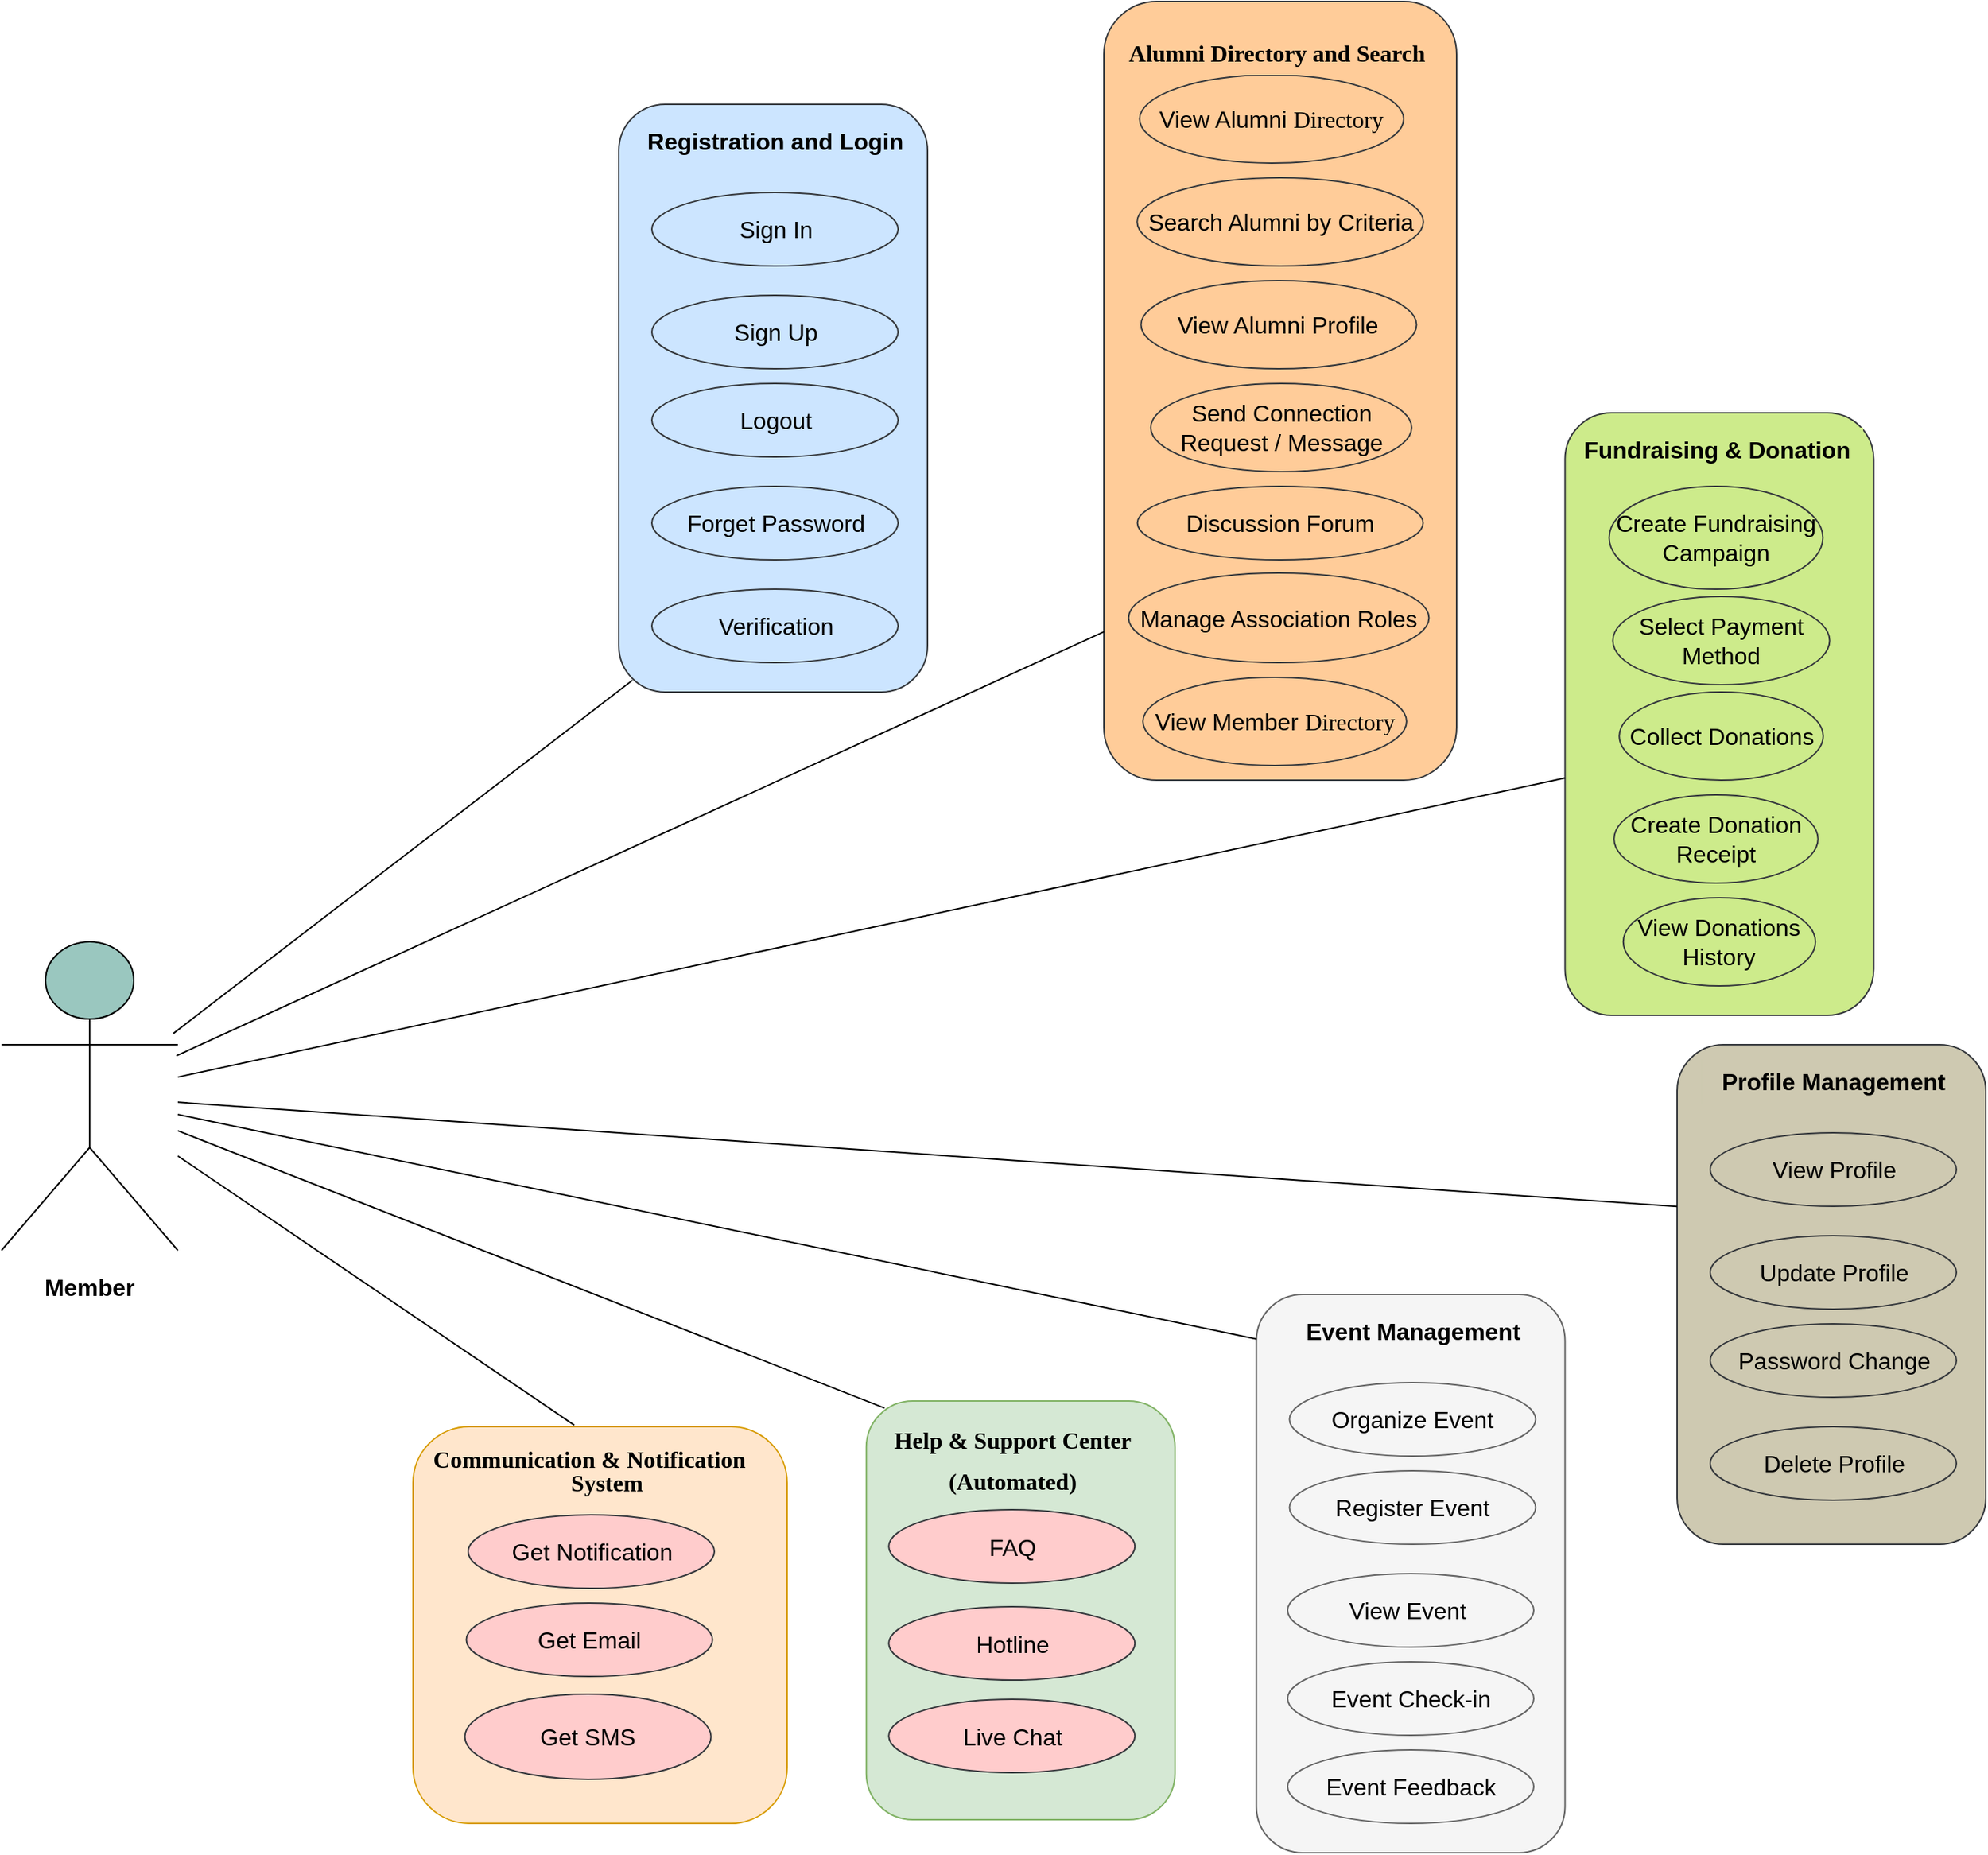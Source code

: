 <mxfile version="27.0.9">
  <diagram id="ZlMczgWSLFKLbH-kt61-" name="Page-1">
    <mxGraphModel grid="1" page="1" gridSize="10" guides="1" tooltips="1" connect="1" arrows="1" fold="1" pageScale="1" pageWidth="827" pageHeight="1169" background="#FFFFFF" math="0" shadow="0">
      <root>
        <mxCell id="0" />
        <mxCell id="1" parent="0" />
        <mxCell id="Bb0VLfqd_XReyqCJAb9b-1" value="" style="rounded=1;whiteSpace=wrap;html=1;labelBackgroundColor=none;fillColor=#cce5ff;strokeColor=#36393d;" vertex="1" parent="1">
          <mxGeometry x="480" y="-900" width="210" height="400" as="geometry" />
        </mxCell>
        <mxCell id="Bb0VLfqd_XReyqCJAb9b-2" value="&lt;font style=&quot;font-size: 16px;&quot;&gt;Sign In&lt;/font&gt;" style="ellipse;whiteSpace=wrap;html=1;labelBackgroundColor=none;rounded=1;fillColor=#cce5ff;strokeColor=#36393d;" vertex="1" parent="1">
          <mxGeometry x="502.5" y="-840" width="167.5" height="50" as="geometry" />
        </mxCell>
        <mxCell id="Bb0VLfqd_XReyqCJAb9b-5" value="&lt;font style=&quot;font-size: 16px;&quot;&gt;Sign Up&lt;/font&gt;" style="ellipse;whiteSpace=wrap;html=1;labelBackgroundColor=none;rounded=1;fillColor=#cce5ff;strokeColor=#36393d;" vertex="1" parent="1">
          <mxGeometry x="502.5" y="-770" width="167.5" height="50" as="geometry" />
        </mxCell>
        <mxCell id="Bb0VLfqd_XReyqCJAb9b-6" value="&lt;font style=&quot;font-size: 16px;&quot;&gt;Logout&lt;/font&gt;" style="ellipse;whiteSpace=wrap;html=1;labelBackgroundColor=none;rounded=1;fillColor=#cce5ff;strokeColor=#36393d;" vertex="1" parent="1">
          <mxGeometry x="502.5" y="-710" width="167.5" height="50" as="geometry" />
        </mxCell>
        <mxCell id="Bb0VLfqd_XReyqCJAb9b-7" value="&lt;font style=&quot;font-size: 16px;&quot;&gt;Forget Password&lt;/font&gt;" style="ellipse;whiteSpace=wrap;html=1;labelBackgroundColor=none;rounded=1;fillColor=#cce5ff;strokeColor=#36393d;" vertex="1" parent="1">
          <mxGeometry x="502.5" y="-640" width="167.5" height="50" as="geometry" />
        </mxCell>
        <mxCell id="Bb0VLfqd_XReyqCJAb9b-8" value="&lt;font style=&quot;font-size: 16px;&quot;&gt;Verification&lt;/font&gt;" style="ellipse;whiteSpace=wrap;html=1;labelBackgroundColor=none;rounded=1;fillColor=#cce5ff;strokeColor=#36393d;" vertex="1" parent="1">
          <mxGeometry x="502.5" y="-570" width="167.5" height="50" as="geometry" />
        </mxCell>
        <mxCell id="Bb0VLfqd_XReyqCJAb9b-9" value="&lt;b&gt;&lt;span style=&quot;font-size:12.0pt;line-height:107%;&lt;br/&gt;font-family:&amp;quot;Times New Roman&amp;quot;,serif;mso-fareast-font-family:&amp;quot;Times New Roman&amp;quot;;&lt;br/&gt;color:#262626;mso-ansi-language:EN-US;mso-fareast-language:EN-US;mso-bidi-language:&lt;br/&gt;AR-SA&quot;&gt;Registration and Login&lt;/span&gt;&lt;/b&gt;" style="text;html=1;align=center;verticalAlign=middle;whiteSpace=wrap;rounded=0;" vertex="1" parent="1">
          <mxGeometry x="496.88" y="-890" width="178.75" height="30" as="geometry" />
        </mxCell>
        <mxCell id="Bb0VLfqd_XReyqCJAb9b-10" value="" style="rounded=1;whiteSpace=wrap;html=1;labelBackgroundColor=none;fillColor=light-dark(#cec9b1, #1b1911);strokeColor=#36393d;" vertex="1" parent="1">
          <mxGeometry x="1200" y="-260" width="210" height="340" as="geometry" />
        </mxCell>
        <mxCell id="Bb0VLfqd_XReyqCJAb9b-11" value="&lt;font style=&quot;font-size: 16px;&quot;&gt;View Profile&lt;/font&gt;" style="ellipse;whiteSpace=wrap;html=1;labelBackgroundColor=none;rounded=1;fillColor=light-dark(#cec9b1, #1b1911);strokeColor=#36393d;" vertex="1" parent="1">
          <mxGeometry x="1222.5" y="-200" width="167.5" height="50" as="geometry" />
        </mxCell>
        <mxCell id="Bb0VLfqd_XReyqCJAb9b-12" value="&lt;font style=&quot;font-size: 16px;&quot;&gt;Update Profile&lt;/font&gt;" style="ellipse;whiteSpace=wrap;html=1;labelBackgroundColor=none;rounded=1;fillColor=light-dark(#cec9b1, #1b1911);strokeColor=#36393d;" vertex="1" parent="1">
          <mxGeometry x="1222.5" y="-130" width="167.5" height="50" as="geometry" />
        </mxCell>
        <mxCell id="Bb0VLfqd_XReyqCJAb9b-13" value="&lt;span style=&quot;font-size: 16px;&quot;&gt;Password Change&lt;/span&gt;" style="ellipse;whiteSpace=wrap;html=1;labelBackgroundColor=none;rounded=1;fillColor=light-dark(#cec9b1, #1b1911);strokeColor=#36393d;" vertex="1" parent="1">
          <mxGeometry x="1222.5" y="-70" width="167.5" height="50" as="geometry" />
        </mxCell>
        <mxCell id="Bb0VLfqd_XReyqCJAb9b-14" value="&lt;font style=&quot;font-size: 16px;&quot;&gt;Delete Profile&lt;/font&gt;" style="ellipse;whiteSpace=wrap;html=1;labelBackgroundColor=none;rounded=1;fillColor=light-dark(#cec9b1, #1b1911);strokeColor=#36393d;" vertex="1" parent="1">
          <mxGeometry x="1222.5" width="167.5" height="50" as="geometry" />
        </mxCell>
        <mxCell id="Bb0VLfqd_XReyqCJAb9b-16" value="&lt;span style=&quot;font-size: 16px;&quot;&gt;&lt;b&gt;Profile Management&lt;/b&gt;&lt;/span&gt;" style="text;html=1;align=center;verticalAlign=middle;whiteSpace=wrap;rounded=0;fillColor=light-dark(#cec9b1, #1b1911);strokeColor=none;" vertex="1" parent="1">
          <mxGeometry x="1216.88" y="-250" width="178.75" height="30" as="geometry" />
        </mxCell>
        <mxCell id="Bb0VLfqd_XReyqCJAb9b-17" value="" style="rounded=1;whiteSpace=wrap;html=1;labelBackgroundColor=none;fillColor=#ffcc99;strokeColor=#36393d;" vertex="1" parent="1">
          <mxGeometry x="810" y="-970" width="240" height="530" as="geometry" />
        </mxCell>
        <mxCell id="Bb0VLfqd_XReyqCJAb9b-18" value="&lt;span style=&quot;font-size: 16px;&quot;&gt;View Alumni&amp;nbsp;&lt;/span&gt;&lt;span style=&quot;text-indent: -24px;&quot;&gt;&lt;span style=&quot;font-size: 12pt; font-family: &amp;quot;Times New Roman&amp;quot;, serif;&quot;&gt;Directory&lt;/span&gt;&lt;/span&gt;" style="ellipse;whiteSpace=wrap;html=1;labelBackgroundColor=none;rounded=1;fillColor=#ffcc99;strokeColor=#36393d;" vertex="1" parent="1">
          <mxGeometry x="834.29" y="-920" width="179.69" height="60" as="geometry" />
        </mxCell>
        <mxCell id="Bb0VLfqd_XReyqCJAb9b-19" value="&lt;span style=&quot;font-size: 16px;&quot;&gt;Send Connection Request / Message&lt;/span&gt;" style="ellipse;whiteSpace=wrap;html=1;labelBackgroundColor=none;rounded=1;fillColor=#ffcc99;strokeColor=#36393d;" vertex="1" parent="1">
          <mxGeometry x="841.89" y="-710" width="177.5" height="60" as="geometry" />
        </mxCell>
        <mxCell id="Bb0VLfqd_XReyqCJAb9b-20" value="&lt;span style=&quot;font-size: 16px;&quot;&gt;Search Alumni by Criteria&lt;/span&gt;" style="ellipse;whiteSpace=wrap;html=1;labelBackgroundColor=none;rounded=1;fillColor=#ffcc99;strokeColor=#36393d;" vertex="1" parent="1">
          <mxGeometry x="832.63" y="-850" width="194.74" height="60" as="geometry" />
        </mxCell>
        <mxCell id="Bb0VLfqd_XReyqCJAb9b-21" value="&lt;font style=&quot;font-size: 16px;&quot;&gt;View Alumni Profile&lt;/font&gt;" style="ellipse;whiteSpace=wrap;html=1;labelBackgroundColor=none;rounded=1;fillColor=#ffcc99;strokeColor=#36393d;" vertex="1" parent="1">
          <mxGeometry x="835.25" y="-780" width="187.49" height="60" as="geometry" />
        </mxCell>
        <mxCell id="Bb0VLfqd_XReyqCJAb9b-23" value="&lt;p style=&quot;margin-bottom:0in;mso-add-space:auto;&lt;br/&gt;text-align:justify;text-indent:-.25in;line-height:115%;mso-list:l0 level1 lfo1;&lt;br/&gt;background:white&quot; class=&quot;MsoListParagraph&quot;&gt;&lt;span style=&quot;font-size: 12pt; font-family: Symbol; color: rgb(38, 38, 38);&quot;&gt;&lt;span style=&quot;font-variant-numeric: normal; font-variant-east-asian: normal; font-variant-alternates: normal; font-size-adjust: none; font-kerning: auto; font-optical-sizing: auto; font-feature-settings: normal; font-variation-settings: normal; font-variant-position: normal; font-variant-emoji: normal; font-stretch: normal; font-size: 7pt; line-height: normal; font-family: &amp;quot;Times New Roman&amp;quot;;&quot;&gt;&amp;nbsp; &amp;nbsp; &amp;nbsp; &amp;nbsp;&amp;nbsp;&lt;/span&gt;&lt;/span&gt;&lt;b&gt;&lt;span style=&quot;font-size:12.0pt;line-height:&lt;br/&gt;115%;font-family:&amp;quot;Times New Roman&amp;quot;,serif;mso-fareast-font-family:&amp;quot;Times New Roman&amp;quot;;&lt;br/&gt;color:#262626&quot;&gt;Alumni Directory and Search&lt;/span&gt;&lt;/b&gt;&lt;span style=&quot;line-height: 115%; font-family: &amp;quot;Times New Roman&amp;quot;, serif; color: rgb(38, 38, 38);&quot;&gt;&lt;/span&gt;&lt;/p&gt;" style="text;html=1;align=center;verticalAlign=middle;whiteSpace=wrap;rounded=0;strokeColor=none;fillColor=#ffcc99;" vertex="1" parent="1">
          <mxGeometry x="829.08" y="-960" width="203.12" height="40" as="geometry" />
        </mxCell>
        <mxCell id="Bb0VLfqd_XReyqCJAb9b-27" value="&lt;font style=&quot;font-size: 16px;&quot;&gt;Discussion Forum&lt;/font&gt;" style="ellipse;whiteSpace=wrap;html=1;labelBackgroundColor=none;rounded=1;fillColor=none;strokeColor=#36393d;" vertex="1" parent="1">
          <mxGeometry x="832.82" y="-640" width="194.37" height="50" as="geometry" />
        </mxCell>
        <mxCell id="Bb0VLfqd_XReyqCJAb9b-28" value="&lt;font style=&quot;font-size: 16px;&quot;&gt;Manage Association Roles&lt;/font&gt;" style="ellipse;whiteSpace=wrap;html=1;labelBackgroundColor=none;rounded=1;fillColor=none;strokeColor=#36393d;" vertex="1" parent="1">
          <mxGeometry x="826.81" y="-581" width="204.37" height="61" as="geometry" />
        </mxCell>
        <mxCell id="Bb0VLfqd_XReyqCJAb9b-29" value="&lt;span style=&quot;font-size: 16px;&quot;&gt;View Member&amp;nbsp;&lt;/span&gt;&lt;span style=&quot;text-indent: -24px;&quot;&gt;&lt;span style=&quot;font-size: 12pt; font-family: &amp;quot;Times New Roman&amp;quot;, serif;&quot;&gt;Directory&lt;/span&gt;&lt;/span&gt;" style="ellipse;whiteSpace=wrap;html=1;labelBackgroundColor=none;rounded=1;fillColor=none;strokeColor=#36393d;" vertex="1" parent="1">
          <mxGeometry x="836.57" y="-510" width="179.38" height="60" as="geometry" />
        </mxCell>
        <mxCell id="Bb0VLfqd_XReyqCJAb9b-31" value="" style="rounded=1;whiteSpace=wrap;html=1;labelBackgroundColor=none;fillColor=#f5f5f5;strokeColor=#666666;gradientColor=none;" vertex="1" parent="1">
          <mxGeometry x="913.75" y="-90" width="210" height="380" as="geometry" />
        </mxCell>
        <mxCell id="Bb0VLfqd_XReyqCJAb9b-32" value="&lt;font style=&quot;font-size: 16px;&quot;&gt;Organize Event&lt;/font&gt;" style="ellipse;whiteSpace=wrap;html=1;labelBackgroundColor=none;rounded=1;fillColor=#f5f5f5;strokeColor=#666666;gradientColor=none;" vertex="1" parent="1">
          <mxGeometry x="936.25" y="-30" width="167.5" height="50" as="geometry" />
        </mxCell>
        <mxCell id="Bb0VLfqd_XReyqCJAb9b-33" value="&lt;font style=&quot;font-size: 16px;&quot;&gt;View Event&amp;nbsp;&lt;/font&gt;" style="ellipse;whiteSpace=wrap;html=1;labelBackgroundColor=none;rounded=1;fillColor=#f5f5f5;strokeColor=#666666;gradientColor=none;" vertex="1" parent="1">
          <mxGeometry x="935" y="100" width="167.5" height="50" as="geometry" />
        </mxCell>
        <mxCell id="Bb0VLfqd_XReyqCJAb9b-34" value="&lt;font style=&quot;font-size: 16px;&quot;&gt;Event Feedback&lt;/font&gt;" style="ellipse;whiteSpace=wrap;html=1;labelBackgroundColor=none;rounded=1;fillColor=#f5f5f5;strokeColor=#666666;gradientColor=none;" vertex="1" parent="1">
          <mxGeometry x="935" y="220" width="167.5" height="50" as="geometry" />
        </mxCell>
        <mxCell id="Bb0VLfqd_XReyqCJAb9b-35" value="&lt;font style=&quot;font-size: 16px;&quot;&gt;Event Check-in&lt;/font&gt;" style="ellipse;whiteSpace=wrap;html=1;labelBackgroundColor=none;rounded=1;fillColor=#f5f5f5;strokeColor=#666666;gradientColor=none;" vertex="1" parent="1">
          <mxGeometry x="935" y="160" width="167.5" height="50" as="geometry" />
        </mxCell>
        <mxCell id="Bb0VLfqd_XReyqCJAb9b-36" value="&lt;font style=&quot;font-size: 16px;&quot;&gt;Register Event&lt;/font&gt;" style="ellipse;whiteSpace=wrap;html=1;labelBackgroundColor=none;rounded=1;fillColor=#f5f5f5;strokeColor=#666666;gradientColor=none;" vertex="1" parent="1">
          <mxGeometry x="936.26" y="30" width="167.5" height="50" as="geometry" />
        </mxCell>
        <mxCell id="Bb0VLfqd_XReyqCJAb9b-37" value="&lt;b&gt;&lt;span style=&quot;font-size:12.0pt;line-height:107%;&lt;br/&gt;font-family:&amp;quot;Times New Roman&amp;quot;,serif;mso-fareast-font-family:&amp;quot;Times New Roman&amp;quot;;&lt;br/&gt;color:#262626;mso-ansi-language:EN-US;mso-fareast-language:EN-US;mso-bidi-language:&lt;br/&gt;AR-SA&quot;&gt;Event Management&lt;/span&gt;&lt;/b&gt;" style="text;html=1;align=center;verticalAlign=middle;whiteSpace=wrap;rounded=0;strokeColor=none;fillColor=#f5f5f5;gradientColor=none;" vertex="1" parent="1">
          <mxGeometry x="930.63" y="-80" width="178.75" height="30" as="geometry" />
        </mxCell>
        <mxCell id="Bb0VLfqd_XReyqCJAb9b-38" value="" style="rounded=1;whiteSpace=wrap;html=1;labelBackgroundColor=none;fillColor=#cdeb8b;strokeColor=#36393d;" vertex="1" parent="1">
          <mxGeometry x="1123.75" y="-690" width="210" height="410" as="geometry" />
        </mxCell>
        <mxCell id="Bb0VLfqd_XReyqCJAb9b-39" value="&lt;font style=&quot;font-size: 16px;&quot;&gt;Collect Donations&lt;/font&gt;" style="ellipse;whiteSpace=wrap;html=1;labelBackgroundColor=none;rounded=1;fillColor=#cdeb8b;strokeColor=#36393d;" vertex="1" parent="1">
          <mxGeometry x="1160.63" y="-500" width="138.75" height="60" as="geometry" />
        </mxCell>
        <mxCell id="Bb0VLfqd_XReyqCJAb9b-40" value="&lt;font style=&quot;font-size: 16px;&quot;&gt;View Donations History&lt;/font&gt;" style="ellipse;whiteSpace=wrap;html=1;labelBackgroundColor=none;rounded=1;fillColor=#cdeb8b;strokeColor=#36393d;" vertex="1" parent="1">
          <mxGeometry x="1163.39" y="-360" width="130.72" height="60" as="geometry" />
        </mxCell>
        <mxCell id="Bb0VLfqd_XReyqCJAb9b-41" value="&lt;span style=&quot;font-size: 16px;&quot;&gt;Create Fundraising Campaign&lt;/span&gt;" style="ellipse;whiteSpace=wrap;html=1;labelBackgroundColor=none;rounded=1;fillColor=#cdeb8b;strokeColor=#36393d;" vertex="1" parent="1">
          <mxGeometry x="1153.75" y="-640" width="145.43" height="70" as="geometry" />
        </mxCell>
        <mxCell id="Bb0VLfqd_XReyqCJAb9b-42" value="&lt;font style=&quot;font-size: 16px;&quot;&gt;Create Donation Receipt&lt;/font&gt;" style="ellipse;whiteSpace=wrap;html=1;labelBackgroundColor=none;rounded=1;fillColor=#cdeb8b;strokeColor=#36393d;" vertex="1" parent="1">
          <mxGeometry x="1157.09" y="-430" width="138.75" height="60" as="geometry" />
        </mxCell>
        <mxCell id="Bb0VLfqd_XReyqCJAb9b-43" value="&lt;span style=&quot;font-size: 16px;&quot;&gt;Select Payment Method&lt;/span&gt;" style="ellipse;whiteSpace=wrap;html=1;labelBackgroundColor=none;rounded=1;fillColor=#cdeb8b;strokeColor=#36393d;" vertex="1" parent="1">
          <mxGeometry x="1156.26" y="-565" width="147.5" height="60" as="geometry" />
        </mxCell>
        <mxCell id="Bb0VLfqd_XReyqCJAb9b-44" value="&lt;b&gt;&lt;span style=&quot;font-size:12.0pt;line-height:107%;&lt;br/&gt;font-family:&amp;quot;Times New Roman&amp;quot;,serif;mso-fareast-font-family:&amp;quot;Times New Roman&amp;quot;;&lt;br/&gt;color:#262626;mso-ansi-language:EN-US;mso-fareast-language:EN-US;mso-bidi-language:&lt;br/&gt;AR-SA&quot;&gt;Fundraising &amp;amp; Donation&amp;nbsp;&lt;/span&gt;&lt;/b&gt;" style="text;html=1;align=center;verticalAlign=middle;whiteSpace=wrap;rounded=0;fillColor=#cdeb8b;strokeColor=none;" vertex="1" parent="1">
          <mxGeometry x="1133.44" y="-680" width="193.12" height="30" as="geometry" />
        </mxCell>
        <mxCell id="jl0400vtrYUEeYDO2_m0-6" value="" style="shape=umlActor;verticalLabelPosition=bottom;verticalAlign=top;html=1;outlineConnect=0;fillColor=#9AC7BF;" vertex="1" parent="1">
          <mxGeometry x="60" y="-330" width="120" height="210" as="geometry" />
        </mxCell>
        <mxCell id="jl0400vtrYUEeYDO2_m0-7" value="" style="endArrow=none;html=1;rounded=0;entryX=0.044;entryY=0.98;entryDx=0;entryDy=0;entryPerimeter=0;" edge="1" parent="1" target="Bb0VLfqd_XReyqCJAb9b-1">
          <mxGeometry width="50" height="50" relative="1" as="geometry">
            <mxPoint x="177" y="-267.707" as="sourcePoint" />
            <mxPoint x="492.96" y="-492.6" as="targetPoint" />
          </mxGeometry>
        </mxCell>
        <mxCell id="jl0400vtrYUEeYDO2_m0-8" value="" style="endArrow=none;html=1;rounded=0;entryX=0.005;entryY=0.897;entryDx=0;entryDy=0;entryPerimeter=0;" edge="1" parent="1">
          <mxGeometry width="50" height="50" relative="1" as="geometry">
            <mxPoint x="179" y="-252.439" as="sourcePoint" />
            <mxPoint x="810.1" y="-541.05" as="targetPoint" />
          </mxGeometry>
        </mxCell>
        <mxCell id="jl0400vtrYUEeYDO2_m0-9" value="" style="endArrow=none;html=1;rounded=0;entryX=0;entryY=0.606;entryDx=0;entryDy=0;entryPerimeter=0;" edge="1" parent="1" source="jl0400vtrYUEeYDO2_m0-6" target="Bb0VLfqd_XReyqCJAb9b-38">
          <mxGeometry width="50" height="50" relative="1" as="geometry">
            <mxPoint x="490" y="-30" as="sourcePoint" />
            <mxPoint x="540" y="-80" as="targetPoint" />
          </mxGeometry>
        </mxCell>
        <mxCell id="jl0400vtrYUEeYDO2_m0-10" value="" style="endArrow=none;html=1;rounded=0;entryX=0;entryY=0.324;entryDx=0;entryDy=0;entryPerimeter=0;" edge="1" parent="1" source="jl0400vtrYUEeYDO2_m0-6" target="Bb0VLfqd_XReyqCJAb9b-10">
          <mxGeometry width="50" height="50" relative="1" as="geometry">
            <mxPoint x="870" y="10" as="sourcePoint" />
            <mxPoint x="920" y="-40" as="targetPoint" />
          </mxGeometry>
        </mxCell>
        <mxCell id="jl0400vtrYUEeYDO2_m0-12" value="" style="endArrow=none;html=1;rounded=0;entryX=0.001;entryY=0.08;entryDx=0;entryDy=0;entryPerimeter=0;" edge="1" parent="1" source="jl0400vtrYUEeYDO2_m0-6" target="Bb0VLfqd_XReyqCJAb9b-31">
          <mxGeometry width="50" height="50" relative="1" as="geometry">
            <mxPoint x="530" y="-60" as="sourcePoint" />
            <mxPoint x="580" y="-110" as="targetPoint" />
          </mxGeometry>
        </mxCell>
        <mxCell id="jl0400vtrYUEeYDO2_m0-16" value="&lt;font style=&quot;font-size: 16px;&quot;&gt;&lt;b&gt;Member&lt;/b&gt;&lt;/font&gt;" style="text;html=1;align=center;verticalAlign=middle;whiteSpace=wrap;rounded=0;fillColor=none;" vertex="1" parent="1">
          <mxGeometry x="90" y="-110" width="60" height="30" as="geometry" />
        </mxCell>
        <mxCell id="IlbmNx4RSXjxos0xUWgO-1" value="" style="rounded=1;whiteSpace=wrap;html=1;labelBackgroundColor=none;fillColor=#d5e8d4;strokeColor=#82b366;" vertex="1" parent="1">
          <mxGeometry x="648.39" y="-17.5" width="210" height="285" as="geometry" />
        </mxCell>
        <mxCell id="IlbmNx4RSXjxos0xUWgO-2" value="&lt;p style=&quot;margin-bottom:0in;mso-add-space:auto;&lt;br/&gt;text-align:justify;text-indent:-.25in;line-height:115%;mso-list:l0 level1 lfo1;&lt;br/&gt;background:white&quot; class=&quot;MsoListParagraph&quot;&gt;&lt;font face=&quot;Times New Roman, serif&quot;&gt;&lt;span style=&quot;font-size: 16px;&quot;&gt;&lt;b&gt;Help &amp;amp; Support Center&lt;/b&gt;&lt;/span&gt;&lt;/font&gt;&lt;/p&gt;&lt;p style=&quot;margin-bottom:0in;mso-add-space:auto;&lt;br/&gt;text-align:justify;text-indent:-.25in;line-height:115%;mso-list:l0 level1 lfo1;&lt;br/&gt;background:white&quot; class=&quot;MsoListParagraph&quot;&gt;&lt;font face=&quot;Times New Roman, serif&quot;&gt;&lt;span style=&quot;font-size: 16px;&quot;&gt;&lt;b&gt;(Automated)&lt;/b&gt;&lt;/span&gt;&lt;/font&gt;&lt;/p&gt;" style="text;html=1;align=center;verticalAlign=middle;whiteSpace=wrap;rounded=0;fillColor=none;strokeColor=none;" vertex="1" parent="1">
          <mxGeometry x="608.39" y="2.5" width="304.36" height="30" as="geometry" />
        </mxCell>
        <mxCell id="IlbmNx4RSXjxos0xUWgO-3" value="&lt;span style=&quot;font-size: 16px;&quot;&gt;FAQ&lt;/span&gt;" style="ellipse;whiteSpace=wrap;html=1;labelBackgroundColor=none;rounded=1;fillColor=#ffcccc;strokeColor=#36393d;" vertex="1" parent="1">
          <mxGeometry x="663.64" y="56.5" width="167.5" height="50" as="geometry" />
        </mxCell>
        <mxCell id="IlbmNx4RSXjxos0xUWgO-4" value="&lt;span style=&quot;font-size: 16px;&quot;&gt;Hotline&lt;/span&gt;" style="ellipse;whiteSpace=wrap;html=1;labelBackgroundColor=none;rounded=1;fillColor=#ffcccc;strokeColor=#36393d;" vertex="1" parent="1">
          <mxGeometry x="663.64" y="122.5" width="167.5" height="50" as="geometry" />
        </mxCell>
        <mxCell id="IlbmNx4RSXjxos0xUWgO-5" value="&lt;span style=&quot;font-size: 16px;&quot;&gt;Live Chat&lt;/span&gt;" style="ellipse;whiteSpace=wrap;html=1;labelBackgroundColor=none;rounded=1;fillColor=#ffcccc;strokeColor=#36393d;" vertex="1" parent="1">
          <mxGeometry x="663.64" y="185.5" width="167.5" height="50" as="geometry" />
        </mxCell>
        <mxCell id="IlbmNx4RSXjxos0xUWgO-6" value="" style="rounded=1;whiteSpace=wrap;html=1;labelBackgroundColor=none;fillColor=#ffe6cc;strokeColor=#d79b00;" vertex="1" parent="1">
          <mxGeometry x="340" width="254.5" height="270" as="geometry" />
        </mxCell>
        <mxCell id="IlbmNx4RSXjxos0xUWgO-7" value="&lt;p style=&quot;margin-bottom:0in;mso-add-space:auto;&lt;br/&gt;text-align:justify;text-indent:-.25in;line-height:115%;mso-list:l0 level1 lfo1;&lt;br/&gt;background:white&quot; class=&quot;MsoListParagraph&quot;&gt;&lt;font face=&quot;Times New Roman, serif&quot;&gt;&lt;span style=&quot;font-size: 16px;&quot;&gt;&lt;b&gt;Communication &amp;amp; Notification System&lt;/b&gt;&lt;/span&gt;&lt;/font&gt;&lt;/p&gt;" style="text;html=1;align=center;verticalAlign=middle;whiteSpace=wrap;rounded=0;fillColor=none;strokeColor=none;" vertex="1" parent="1">
          <mxGeometry x="366.5" y="10" width="210" height="30" as="geometry" />
        </mxCell>
        <mxCell id="IlbmNx4RSXjxos0xUWgO-8" value="&lt;span style=&quot;font-size: 16px;&quot;&gt;Get Notification&lt;/span&gt;" style="ellipse;whiteSpace=wrap;html=1;labelBackgroundColor=none;rounded=1;fillColor=#ffcccc;strokeColor=#36393d;" vertex="1" parent="1">
          <mxGeometry x="377.5" y="60" width="167.5" height="50" as="geometry" />
        </mxCell>
        <mxCell id="IlbmNx4RSXjxos0xUWgO-9" value="&lt;span style=&quot;font-size: 16px;&quot;&gt;Get Email&lt;/span&gt;" style="ellipse;whiteSpace=wrap;html=1;labelBackgroundColor=none;rounded=1;fillColor=#ffcccc;strokeColor=#36393d;" vertex="1" parent="1">
          <mxGeometry x="376.25" y="120" width="167.5" height="50" as="geometry" />
        </mxCell>
        <mxCell id="IlbmNx4RSXjxos0xUWgO-10" value="&lt;span style=&quot;font-size: 16px;&quot;&gt;Get SMS&lt;/span&gt;" style="ellipse;whiteSpace=wrap;html=1;labelBackgroundColor=none;rounded=1;fillColor=#ffcccc;strokeColor=#36393d;" vertex="1" parent="1">
          <mxGeometry x="375.25" y="182" width="167.5" height="58" as="geometry" />
        </mxCell>
        <mxCell id="IlbmNx4RSXjxos0xUWgO-14" value="" style="endArrow=none;html=1;rounded=0;entryX=0.059;entryY=0.017;entryDx=0;entryDy=0;entryPerimeter=0;" edge="1" parent="1" source="jl0400vtrYUEeYDO2_m0-6" target="IlbmNx4RSXjxos0xUWgO-1">
          <mxGeometry width="50" height="50" relative="1" as="geometry">
            <mxPoint x="310" y="-100" as="sourcePoint" />
            <mxPoint x="470" y="140" as="targetPoint" />
          </mxGeometry>
        </mxCell>
        <mxCell id="IlbmNx4RSXjxos0xUWgO-15" value="" style="endArrow=none;html=1;rounded=0;entryX=0.431;entryY=-0.004;entryDx=0;entryDy=0;entryPerimeter=0;" edge="1" parent="1" source="jl0400vtrYUEeYDO2_m0-6" target="IlbmNx4RSXjxos0xUWgO-6">
          <mxGeometry width="50" height="50" relative="1" as="geometry">
            <mxPoint x="210" y="-180" as="sourcePoint" />
            <mxPoint x="240" y="70" as="targetPoint" />
          </mxGeometry>
        </mxCell>
      </root>
    </mxGraphModel>
  </diagram>
</mxfile>
